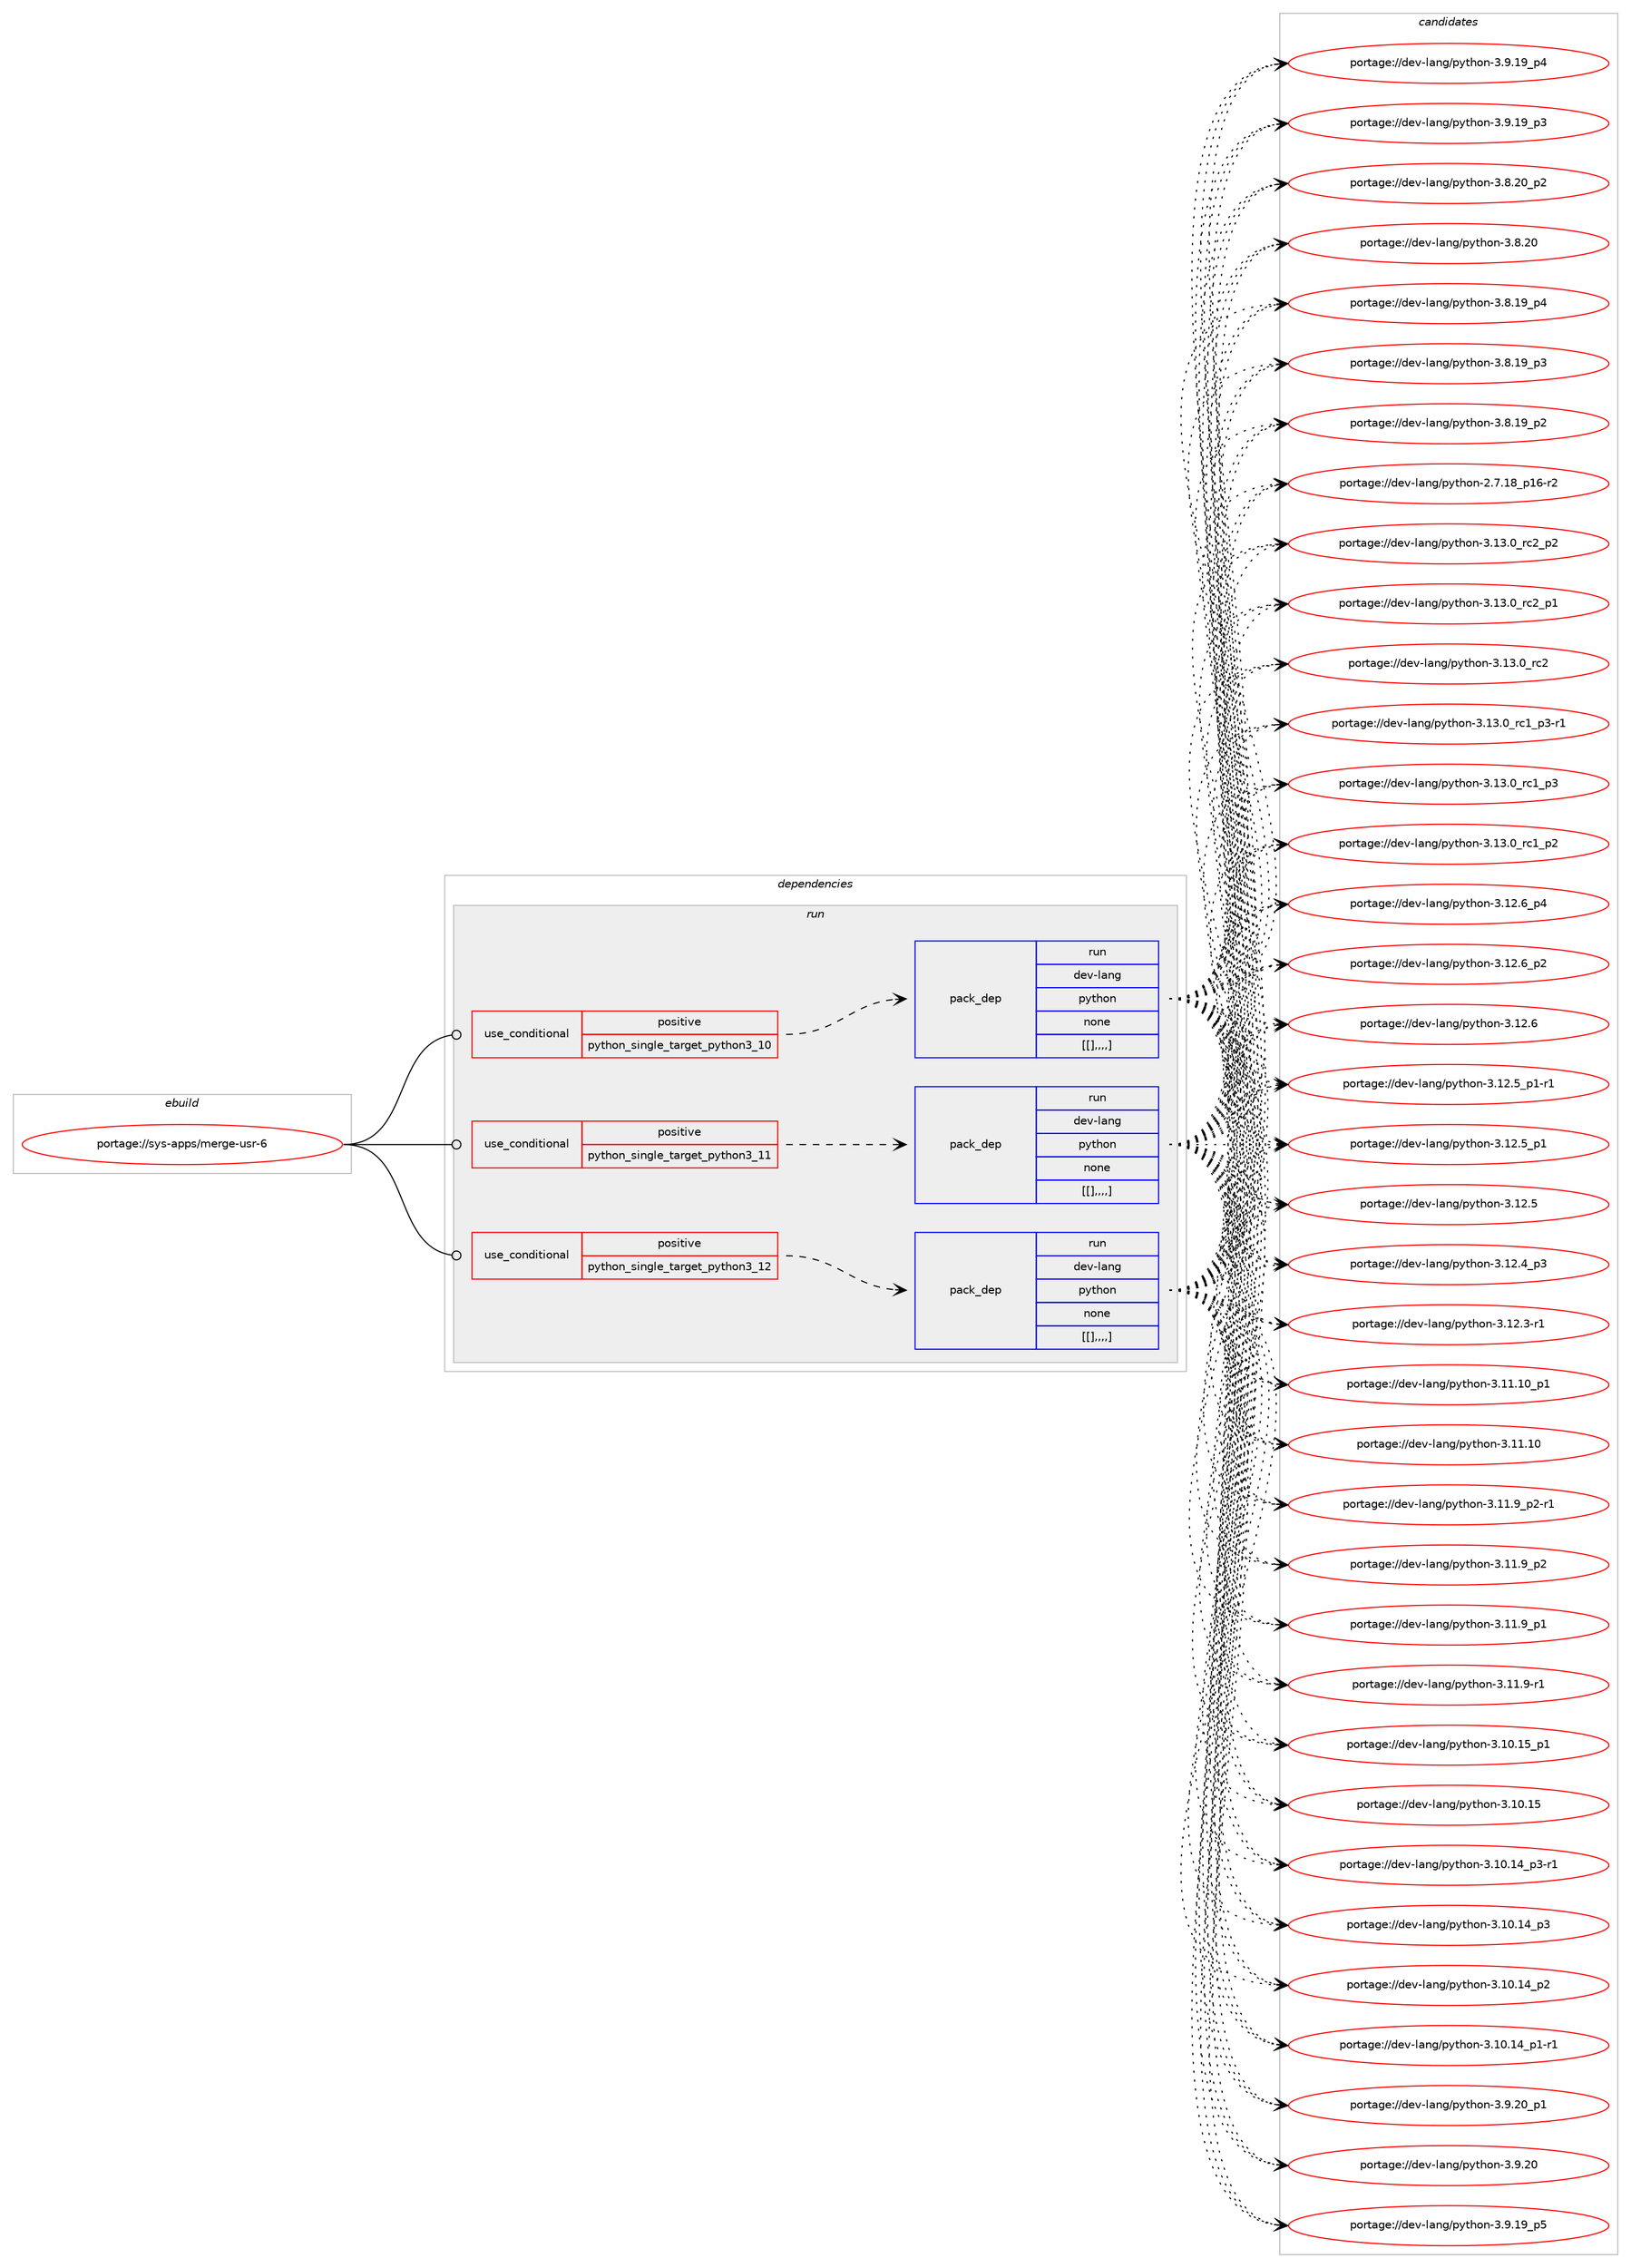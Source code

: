 digraph prolog {

# *************
# Graph options
# *************

newrank=true;
concentrate=true;
compound=true;
graph [rankdir=LR,fontname=Helvetica,fontsize=10,ranksep=1.5];#, ranksep=2.5, nodesep=0.2];
edge  [arrowhead=vee];
node  [fontname=Helvetica,fontsize=10];

# **********
# The ebuild
# **********

subgraph cluster_leftcol {
color=gray;
label=<<i>ebuild</i>>;
id [label="portage://sys-apps/merge-usr-6", color=red, width=4, href="../sys-apps/merge-usr-6.svg"];
}

# ****************
# The dependencies
# ****************

subgraph cluster_midcol {
color=gray;
label=<<i>dependencies</i>>;
subgraph cluster_compile {
fillcolor="#eeeeee";
style=filled;
label=<<i>compile</i>>;
}
subgraph cluster_compileandrun {
fillcolor="#eeeeee";
style=filled;
label=<<i>compile and run</i>>;
}
subgraph cluster_run {
fillcolor="#eeeeee";
style=filled;
label=<<i>run</i>>;
subgraph cond2768 {
dependency7837 [label=<<TABLE BORDER="0" CELLBORDER="1" CELLSPACING="0" CELLPADDING="4"><TR><TD ROWSPAN="3" CELLPADDING="10">use_conditional</TD></TR><TR><TD>positive</TD></TR><TR><TD>python_single_target_python3_10</TD></TR></TABLE>>, shape=none, color=red];
subgraph pack5045 {
dependency7838 [label=<<TABLE BORDER="0" CELLBORDER="1" CELLSPACING="0" CELLPADDING="4" WIDTH="220"><TR><TD ROWSPAN="6" CELLPADDING="30">pack_dep</TD></TR><TR><TD WIDTH="110">run</TD></TR><TR><TD>dev-lang</TD></TR><TR><TD>python</TD></TR><TR><TD>none</TD></TR><TR><TD>[[],,,,]</TD></TR></TABLE>>, shape=none, color=blue];
}
dependency7837:e -> dependency7838:w [weight=20,style="dashed",arrowhead="vee"];
}
id:e -> dependency7837:w [weight=20,style="solid",arrowhead="odot"];
subgraph cond2769 {
dependency7839 [label=<<TABLE BORDER="0" CELLBORDER="1" CELLSPACING="0" CELLPADDING="4"><TR><TD ROWSPAN="3" CELLPADDING="10">use_conditional</TD></TR><TR><TD>positive</TD></TR><TR><TD>python_single_target_python3_11</TD></TR></TABLE>>, shape=none, color=red];
subgraph pack5046 {
dependency7840 [label=<<TABLE BORDER="0" CELLBORDER="1" CELLSPACING="0" CELLPADDING="4" WIDTH="220"><TR><TD ROWSPAN="6" CELLPADDING="30">pack_dep</TD></TR><TR><TD WIDTH="110">run</TD></TR><TR><TD>dev-lang</TD></TR><TR><TD>python</TD></TR><TR><TD>none</TD></TR><TR><TD>[[],,,,]</TD></TR></TABLE>>, shape=none, color=blue];
}
dependency7839:e -> dependency7840:w [weight=20,style="dashed",arrowhead="vee"];
}
id:e -> dependency7839:w [weight=20,style="solid",arrowhead="odot"];
subgraph cond2770 {
dependency7841 [label=<<TABLE BORDER="0" CELLBORDER="1" CELLSPACING="0" CELLPADDING="4"><TR><TD ROWSPAN="3" CELLPADDING="10">use_conditional</TD></TR><TR><TD>positive</TD></TR><TR><TD>python_single_target_python3_12</TD></TR></TABLE>>, shape=none, color=red];
subgraph pack5047 {
dependency7842 [label=<<TABLE BORDER="0" CELLBORDER="1" CELLSPACING="0" CELLPADDING="4" WIDTH="220"><TR><TD ROWSPAN="6" CELLPADDING="30">pack_dep</TD></TR><TR><TD WIDTH="110">run</TD></TR><TR><TD>dev-lang</TD></TR><TR><TD>python</TD></TR><TR><TD>none</TD></TR><TR><TD>[[],,,,]</TD></TR></TABLE>>, shape=none, color=blue];
}
dependency7841:e -> dependency7842:w [weight=20,style="dashed",arrowhead="vee"];
}
id:e -> dependency7841:w [weight=20,style="solid",arrowhead="odot"];
}
}

# **************
# The candidates
# **************

subgraph cluster_choices {
rank=same;
color=gray;
label=<<i>candidates</i>>;

subgraph choice5045 {
color=black;
nodesep=1;
choice100101118451089711010347112121116104111110455146495146489511499509511250 [label="portage://dev-lang/python-3.13.0_rc2_p2", color=red, width=4,href="../dev-lang/python-3.13.0_rc2_p2.svg"];
choice100101118451089711010347112121116104111110455146495146489511499509511249 [label="portage://dev-lang/python-3.13.0_rc2_p1", color=red, width=4,href="../dev-lang/python-3.13.0_rc2_p1.svg"];
choice10010111845108971101034711212111610411111045514649514648951149950 [label="portage://dev-lang/python-3.13.0_rc2", color=red, width=4,href="../dev-lang/python-3.13.0_rc2.svg"];
choice1001011184510897110103471121211161041111104551464951464895114994995112514511449 [label="portage://dev-lang/python-3.13.0_rc1_p3-r1", color=red, width=4,href="../dev-lang/python-3.13.0_rc1_p3-r1.svg"];
choice100101118451089711010347112121116104111110455146495146489511499499511251 [label="portage://dev-lang/python-3.13.0_rc1_p3", color=red, width=4,href="../dev-lang/python-3.13.0_rc1_p3.svg"];
choice100101118451089711010347112121116104111110455146495146489511499499511250 [label="portage://dev-lang/python-3.13.0_rc1_p2", color=red, width=4,href="../dev-lang/python-3.13.0_rc1_p2.svg"];
choice100101118451089711010347112121116104111110455146495046549511252 [label="portage://dev-lang/python-3.12.6_p4", color=red, width=4,href="../dev-lang/python-3.12.6_p4.svg"];
choice100101118451089711010347112121116104111110455146495046549511250 [label="portage://dev-lang/python-3.12.6_p2", color=red, width=4,href="../dev-lang/python-3.12.6_p2.svg"];
choice10010111845108971101034711212111610411111045514649504654 [label="portage://dev-lang/python-3.12.6", color=red, width=4,href="../dev-lang/python-3.12.6.svg"];
choice1001011184510897110103471121211161041111104551464950465395112494511449 [label="portage://dev-lang/python-3.12.5_p1-r1", color=red, width=4,href="../dev-lang/python-3.12.5_p1-r1.svg"];
choice100101118451089711010347112121116104111110455146495046539511249 [label="portage://dev-lang/python-3.12.5_p1", color=red, width=4,href="../dev-lang/python-3.12.5_p1.svg"];
choice10010111845108971101034711212111610411111045514649504653 [label="portage://dev-lang/python-3.12.5", color=red, width=4,href="../dev-lang/python-3.12.5.svg"];
choice100101118451089711010347112121116104111110455146495046529511251 [label="portage://dev-lang/python-3.12.4_p3", color=red, width=4,href="../dev-lang/python-3.12.4_p3.svg"];
choice100101118451089711010347112121116104111110455146495046514511449 [label="portage://dev-lang/python-3.12.3-r1", color=red, width=4,href="../dev-lang/python-3.12.3-r1.svg"];
choice10010111845108971101034711212111610411111045514649494649489511249 [label="portage://dev-lang/python-3.11.10_p1", color=red, width=4,href="../dev-lang/python-3.11.10_p1.svg"];
choice1001011184510897110103471121211161041111104551464949464948 [label="portage://dev-lang/python-3.11.10", color=red, width=4,href="../dev-lang/python-3.11.10.svg"];
choice1001011184510897110103471121211161041111104551464949465795112504511449 [label="portage://dev-lang/python-3.11.9_p2-r1", color=red, width=4,href="../dev-lang/python-3.11.9_p2-r1.svg"];
choice100101118451089711010347112121116104111110455146494946579511250 [label="portage://dev-lang/python-3.11.9_p2", color=red, width=4,href="../dev-lang/python-3.11.9_p2.svg"];
choice100101118451089711010347112121116104111110455146494946579511249 [label="portage://dev-lang/python-3.11.9_p1", color=red, width=4,href="../dev-lang/python-3.11.9_p1.svg"];
choice100101118451089711010347112121116104111110455146494946574511449 [label="portage://dev-lang/python-3.11.9-r1", color=red, width=4,href="../dev-lang/python-3.11.9-r1.svg"];
choice10010111845108971101034711212111610411111045514649484649539511249 [label="portage://dev-lang/python-3.10.15_p1", color=red, width=4,href="../dev-lang/python-3.10.15_p1.svg"];
choice1001011184510897110103471121211161041111104551464948464953 [label="portage://dev-lang/python-3.10.15", color=red, width=4,href="../dev-lang/python-3.10.15.svg"];
choice100101118451089711010347112121116104111110455146494846495295112514511449 [label="portage://dev-lang/python-3.10.14_p3-r1", color=red, width=4,href="../dev-lang/python-3.10.14_p3-r1.svg"];
choice10010111845108971101034711212111610411111045514649484649529511251 [label="portage://dev-lang/python-3.10.14_p3", color=red, width=4,href="../dev-lang/python-3.10.14_p3.svg"];
choice10010111845108971101034711212111610411111045514649484649529511250 [label="portage://dev-lang/python-3.10.14_p2", color=red, width=4,href="../dev-lang/python-3.10.14_p2.svg"];
choice100101118451089711010347112121116104111110455146494846495295112494511449 [label="portage://dev-lang/python-3.10.14_p1-r1", color=red, width=4,href="../dev-lang/python-3.10.14_p1-r1.svg"];
choice100101118451089711010347112121116104111110455146574650489511249 [label="portage://dev-lang/python-3.9.20_p1", color=red, width=4,href="../dev-lang/python-3.9.20_p1.svg"];
choice10010111845108971101034711212111610411111045514657465048 [label="portage://dev-lang/python-3.9.20", color=red, width=4,href="../dev-lang/python-3.9.20.svg"];
choice100101118451089711010347112121116104111110455146574649579511253 [label="portage://dev-lang/python-3.9.19_p5", color=red, width=4,href="../dev-lang/python-3.9.19_p5.svg"];
choice100101118451089711010347112121116104111110455146574649579511252 [label="portage://dev-lang/python-3.9.19_p4", color=red, width=4,href="../dev-lang/python-3.9.19_p4.svg"];
choice100101118451089711010347112121116104111110455146574649579511251 [label="portage://dev-lang/python-3.9.19_p3", color=red, width=4,href="../dev-lang/python-3.9.19_p3.svg"];
choice100101118451089711010347112121116104111110455146564650489511250 [label="portage://dev-lang/python-3.8.20_p2", color=red, width=4,href="../dev-lang/python-3.8.20_p2.svg"];
choice10010111845108971101034711212111610411111045514656465048 [label="portage://dev-lang/python-3.8.20", color=red, width=4,href="../dev-lang/python-3.8.20.svg"];
choice100101118451089711010347112121116104111110455146564649579511252 [label="portage://dev-lang/python-3.8.19_p4", color=red, width=4,href="../dev-lang/python-3.8.19_p4.svg"];
choice100101118451089711010347112121116104111110455146564649579511251 [label="portage://dev-lang/python-3.8.19_p3", color=red, width=4,href="../dev-lang/python-3.8.19_p3.svg"];
choice100101118451089711010347112121116104111110455146564649579511250 [label="portage://dev-lang/python-3.8.19_p2", color=red, width=4,href="../dev-lang/python-3.8.19_p2.svg"];
choice100101118451089711010347112121116104111110455046554649569511249544511450 [label="portage://dev-lang/python-2.7.18_p16-r2", color=red, width=4,href="../dev-lang/python-2.7.18_p16-r2.svg"];
dependency7838:e -> choice100101118451089711010347112121116104111110455146495146489511499509511250:w [style=dotted,weight="100"];
dependency7838:e -> choice100101118451089711010347112121116104111110455146495146489511499509511249:w [style=dotted,weight="100"];
dependency7838:e -> choice10010111845108971101034711212111610411111045514649514648951149950:w [style=dotted,weight="100"];
dependency7838:e -> choice1001011184510897110103471121211161041111104551464951464895114994995112514511449:w [style=dotted,weight="100"];
dependency7838:e -> choice100101118451089711010347112121116104111110455146495146489511499499511251:w [style=dotted,weight="100"];
dependency7838:e -> choice100101118451089711010347112121116104111110455146495146489511499499511250:w [style=dotted,weight="100"];
dependency7838:e -> choice100101118451089711010347112121116104111110455146495046549511252:w [style=dotted,weight="100"];
dependency7838:e -> choice100101118451089711010347112121116104111110455146495046549511250:w [style=dotted,weight="100"];
dependency7838:e -> choice10010111845108971101034711212111610411111045514649504654:w [style=dotted,weight="100"];
dependency7838:e -> choice1001011184510897110103471121211161041111104551464950465395112494511449:w [style=dotted,weight="100"];
dependency7838:e -> choice100101118451089711010347112121116104111110455146495046539511249:w [style=dotted,weight="100"];
dependency7838:e -> choice10010111845108971101034711212111610411111045514649504653:w [style=dotted,weight="100"];
dependency7838:e -> choice100101118451089711010347112121116104111110455146495046529511251:w [style=dotted,weight="100"];
dependency7838:e -> choice100101118451089711010347112121116104111110455146495046514511449:w [style=dotted,weight="100"];
dependency7838:e -> choice10010111845108971101034711212111610411111045514649494649489511249:w [style=dotted,weight="100"];
dependency7838:e -> choice1001011184510897110103471121211161041111104551464949464948:w [style=dotted,weight="100"];
dependency7838:e -> choice1001011184510897110103471121211161041111104551464949465795112504511449:w [style=dotted,weight="100"];
dependency7838:e -> choice100101118451089711010347112121116104111110455146494946579511250:w [style=dotted,weight="100"];
dependency7838:e -> choice100101118451089711010347112121116104111110455146494946579511249:w [style=dotted,weight="100"];
dependency7838:e -> choice100101118451089711010347112121116104111110455146494946574511449:w [style=dotted,weight="100"];
dependency7838:e -> choice10010111845108971101034711212111610411111045514649484649539511249:w [style=dotted,weight="100"];
dependency7838:e -> choice1001011184510897110103471121211161041111104551464948464953:w [style=dotted,weight="100"];
dependency7838:e -> choice100101118451089711010347112121116104111110455146494846495295112514511449:w [style=dotted,weight="100"];
dependency7838:e -> choice10010111845108971101034711212111610411111045514649484649529511251:w [style=dotted,weight="100"];
dependency7838:e -> choice10010111845108971101034711212111610411111045514649484649529511250:w [style=dotted,weight="100"];
dependency7838:e -> choice100101118451089711010347112121116104111110455146494846495295112494511449:w [style=dotted,weight="100"];
dependency7838:e -> choice100101118451089711010347112121116104111110455146574650489511249:w [style=dotted,weight="100"];
dependency7838:e -> choice10010111845108971101034711212111610411111045514657465048:w [style=dotted,weight="100"];
dependency7838:e -> choice100101118451089711010347112121116104111110455146574649579511253:w [style=dotted,weight="100"];
dependency7838:e -> choice100101118451089711010347112121116104111110455146574649579511252:w [style=dotted,weight="100"];
dependency7838:e -> choice100101118451089711010347112121116104111110455146574649579511251:w [style=dotted,weight="100"];
dependency7838:e -> choice100101118451089711010347112121116104111110455146564650489511250:w [style=dotted,weight="100"];
dependency7838:e -> choice10010111845108971101034711212111610411111045514656465048:w [style=dotted,weight="100"];
dependency7838:e -> choice100101118451089711010347112121116104111110455146564649579511252:w [style=dotted,weight="100"];
dependency7838:e -> choice100101118451089711010347112121116104111110455146564649579511251:w [style=dotted,weight="100"];
dependency7838:e -> choice100101118451089711010347112121116104111110455146564649579511250:w [style=dotted,weight="100"];
dependency7838:e -> choice100101118451089711010347112121116104111110455046554649569511249544511450:w [style=dotted,weight="100"];
}
subgraph choice5046 {
color=black;
nodesep=1;
choice100101118451089711010347112121116104111110455146495146489511499509511250 [label="portage://dev-lang/python-3.13.0_rc2_p2", color=red, width=4,href="../dev-lang/python-3.13.0_rc2_p2.svg"];
choice100101118451089711010347112121116104111110455146495146489511499509511249 [label="portage://dev-lang/python-3.13.0_rc2_p1", color=red, width=4,href="../dev-lang/python-3.13.0_rc2_p1.svg"];
choice10010111845108971101034711212111610411111045514649514648951149950 [label="portage://dev-lang/python-3.13.0_rc2", color=red, width=4,href="../dev-lang/python-3.13.0_rc2.svg"];
choice1001011184510897110103471121211161041111104551464951464895114994995112514511449 [label="portage://dev-lang/python-3.13.0_rc1_p3-r1", color=red, width=4,href="../dev-lang/python-3.13.0_rc1_p3-r1.svg"];
choice100101118451089711010347112121116104111110455146495146489511499499511251 [label="portage://dev-lang/python-3.13.0_rc1_p3", color=red, width=4,href="../dev-lang/python-3.13.0_rc1_p3.svg"];
choice100101118451089711010347112121116104111110455146495146489511499499511250 [label="portage://dev-lang/python-3.13.0_rc1_p2", color=red, width=4,href="../dev-lang/python-3.13.0_rc1_p2.svg"];
choice100101118451089711010347112121116104111110455146495046549511252 [label="portage://dev-lang/python-3.12.6_p4", color=red, width=4,href="../dev-lang/python-3.12.6_p4.svg"];
choice100101118451089711010347112121116104111110455146495046549511250 [label="portage://dev-lang/python-3.12.6_p2", color=red, width=4,href="../dev-lang/python-3.12.6_p2.svg"];
choice10010111845108971101034711212111610411111045514649504654 [label="portage://dev-lang/python-3.12.6", color=red, width=4,href="../dev-lang/python-3.12.6.svg"];
choice1001011184510897110103471121211161041111104551464950465395112494511449 [label="portage://dev-lang/python-3.12.5_p1-r1", color=red, width=4,href="../dev-lang/python-3.12.5_p1-r1.svg"];
choice100101118451089711010347112121116104111110455146495046539511249 [label="portage://dev-lang/python-3.12.5_p1", color=red, width=4,href="../dev-lang/python-3.12.5_p1.svg"];
choice10010111845108971101034711212111610411111045514649504653 [label="portage://dev-lang/python-3.12.5", color=red, width=4,href="../dev-lang/python-3.12.5.svg"];
choice100101118451089711010347112121116104111110455146495046529511251 [label="portage://dev-lang/python-3.12.4_p3", color=red, width=4,href="../dev-lang/python-3.12.4_p3.svg"];
choice100101118451089711010347112121116104111110455146495046514511449 [label="portage://dev-lang/python-3.12.3-r1", color=red, width=4,href="../dev-lang/python-3.12.3-r1.svg"];
choice10010111845108971101034711212111610411111045514649494649489511249 [label="portage://dev-lang/python-3.11.10_p1", color=red, width=4,href="../dev-lang/python-3.11.10_p1.svg"];
choice1001011184510897110103471121211161041111104551464949464948 [label="portage://dev-lang/python-3.11.10", color=red, width=4,href="../dev-lang/python-3.11.10.svg"];
choice1001011184510897110103471121211161041111104551464949465795112504511449 [label="portage://dev-lang/python-3.11.9_p2-r1", color=red, width=4,href="../dev-lang/python-3.11.9_p2-r1.svg"];
choice100101118451089711010347112121116104111110455146494946579511250 [label="portage://dev-lang/python-3.11.9_p2", color=red, width=4,href="../dev-lang/python-3.11.9_p2.svg"];
choice100101118451089711010347112121116104111110455146494946579511249 [label="portage://dev-lang/python-3.11.9_p1", color=red, width=4,href="../dev-lang/python-3.11.9_p1.svg"];
choice100101118451089711010347112121116104111110455146494946574511449 [label="portage://dev-lang/python-3.11.9-r1", color=red, width=4,href="../dev-lang/python-3.11.9-r1.svg"];
choice10010111845108971101034711212111610411111045514649484649539511249 [label="portage://dev-lang/python-3.10.15_p1", color=red, width=4,href="../dev-lang/python-3.10.15_p1.svg"];
choice1001011184510897110103471121211161041111104551464948464953 [label="portage://dev-lang/python-3.10.15", color=red, width=4,href="../dev-lang/python-3.10.15.svg"];
choice100101118451089711010347112121116104111110455146494846495295112514511449 [label="portage://dev-lang/python-3.10.14_p3-r1", color=red, width=4,href="../dev-lang/python-3.10.14_p3-r1.svg"];
choice10010111845108971101034711212111610411111045514649484649529511251 [label="portage://dev-lang/python-3.10.14_p3", color=red, width=4,href="../dev-lang/python-3.10.14_p3.svg"];
choice10010111845108971101034711212111610411111045514649484649529511250 [label="portage://dev-lang/python-3.10.14_p2", color=red, width=4,href="../dev-lang/python-3.10.14_p2.svg"];
choice100101118451089711010347112121116104111110455146494846495295112494511449 [label="portage://dev-lang/python-3.10.14_p1-r1", color=red, width=4,href="../dev-lang/python-3.10.14_p1-r1.svg"];
choice100101118451089711010347112121116104111110455146574650489511249 [label="portage://dev-lang/python-3.9.20_p1", color=red, width=4,href="../dev-lang/python-3.9.20_p1.svg"];
choice10010111845108971101034711212111610411111045514657465048 [label="portage://dev-lang/python-3.9.20", color=red, width=4,href="../dev-lang/python-3.9.20.svg"];
choice100101118451089711010347112121116104111110455146574649579511253 [label="portage://dev-lang/python-3.9.19_p5", color=red, width=4,href="../dev-lang/python-3.9.19_p5.svg"];
choice100101118451089711010347112121116104111110455146574649579511252 [label="portage://dev-lang/python-3.9.19_p4", color=red, width=4,href="../dev-lang/python-3.9.19_p4.svg"];
choice100101118451089711010347112121116104111110455146574649579511251 [label="portage://dev-lang/python-3.9.19_p3", color=red, width=4,href="../dev-lang/python-3.9.19_p3.svg"];
choice100101118451089711010347112121116104111110455146564650489511250 [label="portage://dev-lang/python-3.8.20_p2", color=red, width=4,href="../dev-lang/python-3.8.20_p2.svg"];
choice10010111845108971101034711212111610411111045514656465048 [label="portage://dev-lang/python-3.8.20", color=red, width=4,href="../dev-lang/python-3.8.20.svg"];
choice100101118451089711010347112121116104111110455146564649579511252 [label="portage://dev-lang/python-3.8.19_p4", color=red, width=4,href="../dev-lang/python-3.8.19_p4.svg"];
choice100101118451089711010347112121116104111110455146564649579511251 [label="portage://dev-lang/python-3.8.19_p3", color=red, width=4,href="../dev-lang/python-3.8.19_p3.svg"];
choice100101118451089711010347112121116104111110455146564649579511250 [label="portage://dev-lang/python-3.8.19_p2", color=red, width=4,href="../dev-lang/python-3.8.19_p2.svg"];
choice100101118451089711010347112121116104111110455046554649569511249544511450 [label="portage://dev-lang/python-2.7.18_p16-r2", color=red, width=4,href="../dev-lang/python-2.7.18_p16-r2.svg"];
dependency7840:e -> choice100101118451089711010347112121116104111110455146495146489511499509511250:w [style=dotted,weight="100"];
dependency7840:e -> choice100101118451089711010347112121116104111110455146495146489511499509511249:w [style=dotted,weight="100"];
dependency7840:e -> choice10010111845108971101034711212111610411111045514649514648951149950:w [style=dotted,weight="100"];
dependency7840:e -> choice1001011184510897110103471121211161041111104551464951464895114994995112514511449:w [style=dotted,weight="100"];
dependency7840:e -> choice100101118451089711010347112121116104111110455146495146489511499499511251:w [style=dotted,weight="100"];
dependency7840:e -> choice100101118451089711010347112121116104111110455146495146489511499499511250:w [style=dotted,weight="100"];
dependency7840:e -> choice100101118451089711010347112121116104111110455146495046549511252:w [style=dotted,weight="100"];
dependency7840:e -> choice100101118451089711010347112121116104111110455146495046549511250:w [style=dotted,weight="100"];
dependency7840:e -> choice10010111845108971101034711212111610411111045514649504654:w [style=dotted,weight="100"];
dependency7840:e -> choice1001011184510897110103471121211161041111104551464950465395112494511449:w [style=dotted,weight="100"];
dependency7840:e -> choice100101118451089711010347112121116104111110455146495046539511249:w [style=dotted,weight="100"];
dependency7840:e -> choice10010111845108971101034711212111610411111045514649504653:w [style=dotted,weight="100"];
dependency7840:e -> choice100101118451089711010347112121116104111110455146495046529511251:w [style=dotted,weight="100"];
dependency7840:e -> choice100101118451089711010347112121116104111110455146495046514511449:w [style=dotted,weight="100"];
dependency7840:e -> choice10010111845108971101034711212111610411111045514649494649489511249:w [style=dotted,weight="100"];
dependency7840:e -> choice1001011184510897110103471121211161041111104551464949464948:w [style=dotted,weight="100"];
dependency7840:e -> choice1001011184510897110103471121211161041111104551464949465795112504511449:w [style=dotted,weight="100"];
dependency7840:e -> choice100101118451089711010347112121116104111110455146494946579511250:w [style=dotted,weight="100"];
dependency7840:e -> choice100101118451089711010347112121116104111110455146494946579511249:w [style=dotted,weight="100"];
dependency7840:e -> choice100101118451089711010347112121116104111110455146494946574511449:w [style=dotted,weight="100"];
dependency7840:e -> choice10010111845108971101034711212111610411111045514649484649539511249:w [style=dotted,weight="100"];
dependency7840:e -> choice1001011184510897110103471121211161041111104551464948464953:w [style=dotted,weight="100"];
dependency7840:e -> choice100101118451089711010347112121116104111110455146494846495295112514511449:w [style=dotted,weight="100"];
dependency7840:e -> choice10010111845108971101034711212111610411111045514649484649529511251:w [style=dotted,weight="100"];
dependency7840:e -> choice10010111845108971101034711212111610411111045514649484649529511250:w [style=dotted,weight="100"];
dependency7840:e -> choice100101118451089711010347112121116104111110455146494846495295112494511449:w [style=dotted,weight="100"];
dependency7840:e -> choice100101118451089711010347112121116104111110455146574650489511249:w [style=dotted,weight="100"];
dependency7840:e -> choice10010111845108971101034711212111610411111045514657465048:w [style=dotted,weight="100"];
dependency7840:e -> choice100101118451089711010347112121116104111110455146574649579511253:w [style=dotted,weight="100"];
dependency7840:e -> choice100101118451089711010347112121116104111110455146574649579511252:w [style=dotted,weight="100"];
dependency7840:e -> choice100101118451089711010347112121116104111110455146574649579511251:w [style=dotted,weight="100"];
dependency7840:e -> choice100101118451089711010347112121116104111110455146564650489511250:w [style=dotted,weight="100"];
dependency7840:e -> choice10010111845108971101034711212111610411111045514656465048:w [style=dotted,weight="100"];
dependency7840:e -> choice100101118451089711010347112121116104111110455146564649579511252:w [style=dotted,weight="100"];
dependency7840:e -> choice100101118451089711010347112121116104111110455146564649579511251:w [style=dotted,weight="100"];
dependency7840:e -> choice100101118451089711010347112121116104111110455146564649579511250:w [style=dotted,weight="100"];
dependency7840:e -> choice100101118451089711010347112121116104111110455046554649569511249544511450:w [style=dotted,weight="100"];
}
subgraph choice5047 {
color=black;
nodesep=1;
choice100101118451089711010347112121116104111110455146495146489511499509511250 [label="portage://dev-lang/python-3.13.0_rc2_p2", color=red, width=4,href="../dev-lang/python-3.13.0_rc2_p2.svg"];
choice100101118451089711010347112121116104111110455146495146489511499509511249 [label="portage://dev-lang/python-3.13.0_rc2_p1", color=red, width=4,href="../dev-lang/python-3.13.0_rc2_p1.svg"];
choice10010111845108971101034711212111610411111045514649514648951149950 [label="portage://dev-lang/python-3.13.0_rc2", color=red, width=4,href="../dev-lang/python-3.13.0_rc2.svg"];
choice1001011184510897110103471121211161041111104551464951464895114994995112514511449 [label="portage://dev-lang/python-3.13.0_rc1_p3-r1", color=red, width=4,href="../dev-lang/python-3.13.0_rc1_p3-r1.svg"];
choice100101118451089711010347112121116104111110455146495146489511499499511251 [label="portage://dev-lang/python-3.13.0_rc1_p3", color=red, width=4,href="../dev-lang/python-3.13.0_rc1_p3.svg"];
choice100101118451089711010347112121116104111110455146495146489511499499511250 [label="portage://dev-lang/python-3.13.0_rc1_p2", color=red, width=4,href="../dev-lang/python-3.13.0_rc1_p2.svg"];
choice100101118451089711010347112121116104111110455146495046549511252 [label="portage://dev-lang/python-3.12.6_p4", color=red, width=4,href="../dev-lang/python-3.12.6_p4.svg"];
choice100101118451089711010347112121116104111110455146495046549511250 [label="portage://dev-lang/python-3.12.6_p2", color=red, width=4,href="../dev-lang/python-3.12.6_p2.svg"];
choice10010111845108971101034711212111610411111045514649504654 [label="portage://dev-lang/python-3.12.6", color=red, width=4,href="../dev-lang/python-3.12.6.svg"];
choice1001011184510897110103471121211161041111104551464950465395112494511449 [label="portage://dev-lang/python-3.12.5_p1-r1", color=red, width=4,href="../dev-lang/python-3.12.5_p1-r1.svg"];
choice100101118451089711010347112121116104111110455146495046539511249 [label="portage://dev-lang/python-3.12.5_p1", color=red, width=4,href="../dev-lang/python-3.12.5_p1.svg"];
choice10010111845108971101034711212111610411111045514649504653 [label="portage://dev-lang/python-3.12.5", color=red, width=4,href="../dev-lang/python-3.12.5.svg"];
choice100101118451089711010347112121116104111110455146495046529511251 [label="portage://dev-lang/python-3.12.4_p3", color=red, width=4,href="../dev-lang/python-3.12.4_p3.svg"];
choice100101118451089711010347112121116104111110455146495046514511449 [label="portage://dev-lang/python-3.12.3-r1", color=red, width=4,href="../dev-lang/python-3.12.3-r1.svg"];
choice10010111845108971101034711212111610411111045514649494649489511249 [label="portage://dev-lang/python-3.11.10_p1", color=red, width=4,href="../dev-lang/python-3.11.10_p1.svg"];
choice1001011184510897110103471121211161041111104551464949464948 [label="portage://dev-lang/python-3.11.10", color=red, width=4,href="../dev-lang/python-3.11.10.svg"];
choice1001011184510897110103471121211161041111104551464949465795112504511449 [label="portage://dev-lang/python-3.11.9_p2-r1", color=red, width=4,href="../dev-lang/python-3.11.9_p2-r1.svg"];
choice100101118451089711010347112121116104111110455146494946579511250 [label="portage://dev-lang/python-3.11.9_p2", color=red, width=4,href="../dev-lang/python-3.11.9_p2.svg"];
choice100101118451089711010347112121116104111110455146494946579511249 [label="portage://dev-lang/python-3.11.9_p1", color=red, width=4,href="../dev-lang/python-3.11.9_p1.svg"];
choice100101118451089711010347112121116104111110455146494946574511449 [label="portage://dev-lang/python-3.11.9-r1", color=red, width=4,href="../dev-lang/python-3.11.9-r1.svg"];
choice10010111845108971101034711212111610411111045514649484649539511249 [label="portage://dev-lang/python-3.10.15_p1", color=red, width=4,href="../dev-lang/python-3.10.15_p1.svg"];
choice1001011184510897110103471121211161041111104551464948464953 [label="portage://dev-lang/python-3.10.15", color=red, width=4,href="../dev-lang/python-3.10.15.svg"];
choice100101118451089711010347112121116104111110455146494846495295112514511449 [label="portage://dev-lang/python-3.10.14_p3-r1", color=red, width=4,href="../dev-lang/python-3.10.14_p3-r1.svg"];
choice10010111845108971101034711212111610411111045514649484649529511251 [label="portage://dev-lang/python-3.10.14_p3", color=red, width=4,href="../dev-lang/python-3.10.14_p3.svg"];
choice10010111845108971101034711212111610411111045514649484649529511250 [label="portage://dev-lang/python-3.10.14_p2", color=red, width=4,href="../dev-lang/python-3.10.14_p2.svg"];
choice100101118451089711010347112121116104111110455146494846495295112494511449 [label="portage://dev-lang/python-3.10.14_p1-r1", color=red, width=4,href="../dev-lang/python-3.10.14_p1-r1.svg"];
choice100101118451089711010347112121116104111110455146574650489511249 [label="portage://dev-lang/python-3.9.20_p1", color=red, width=4,href="../dev-lang/python-3.9.20_p1.svg"];
choice10010111845108971101034711212111610411111045514657465048 [label="portage://dev-lang/python-3.9.20", color=red, width=4,href="../dev-lang/python-3.9.20.svg"];
choice100101118451089711010347112121116104111110455146574649579511253 [label="portage://dev-lang/python-3.9.19_p5", color=red, width=4,href="../dev-lang/python-3.9.19_p5.svg"];
choice100101118451089711010347112121116104111110455146574649579511252 [label="portage://dev-lang/python-3.9.19_p4", color=red, width=4,href="../dev-lang/python-3.9.19_p4.svg"];
choice100101118451089711010347112121116104111110455146574649579511251 [label="portage://dev-lang/python-3.9.19_p3", color=red, width=4,href="../dev-lang/python-3.9.19_p3.svg"];
choice100101118451089711010347112121116104111110455146564650489511250 [label="portage://dev-lang/python-3.8.20_p2", color=red, width=4,href="../dev-lang/python-3.8.20_p2.svg"];
choice10010111845108971101034711212111610411111045514656465048 [label="portage://dev-lang/python-3.8.20", color=red, width=4,href="../dev-lang/python-3.8.20.svg"];
choice100101118451089711010347112121116104111110455146564649579511252 [label="portage://dev-lang/python-3.8.19_p4", color=red, width=4,href="../dev-lang/python-3.8.19_p4.svg"];
choice100101118451089711010347112121116104111110455146564649579511251 [label="portage://dev-lang/python-3.8.19_p3", color=red, width=4,href="../dev-lang/python-3.8.19_p3.svg"];
choice100101118451089711010347112121116104111110455146564649579511250 [label="portage://dev-lang/python-3.8.19_p2", color=red, width=4,href="../dev-lang/python-3.8.19_p2.svg"];
choice100101118451089711010347112121116104111110455046554649569511249544511450 [label="portage://dev-lang/python-2.7.18_p16-r2", color=red, width=4,href="../dev-lang/python-2.7.18_p16-r2.svg"];
dependency7842:e -> choice100101118451089711010347112121116104111110455146495146489511499509511250:w [style=dotted,weight="100"];
dependency7842:e -> choice100101118451089711010347112121116104111110455146495146489511499509511249:w [style=dotted,weight="100"];
dependency7842:e -> choice10010111845108971101034711212111610411111045514649514648951149950:w [style=dotted,weight="100"];
dependency7842:e -> choice1001011184510897110103471121211161041111104551464951464895114994995112514511449:w [style=dotted,weight="100"];
dependency7842:e -> choice100101118451089711010347112121116104111110455146495146489511499499511251:w [style=dotted,weight="100"];
dependency7842:e -> choice100101118451089711010347112121116104111110455146495146489511499499511250:w [style=dotted,weight="100"];
dependency7842:e -> choice100101118451089711010347112121116104111110455146495046549511252:w [style=dotted,weight="100"];
dependency7842:e -> choice100101118451089711010347112121116104111110455146495046549511250:w [style=dotted,weight="100"];
dependency7842:e -> choice10010111845108971101034711212111610411111045514649504654:w [style=dotted,weight="100"];
dependency7842:e -> choice1001011184510897110103471121211161041111104551464950465395112494511449:w [style=dotted,weight="100"];
dependency7842:e -> choice100101118451089711010347112121116104111110455146495046539511249:w [style=dotted,weight="100"];
dependency7842:e -> choice10010111845108971101034711212111610411111045514649504653:w [style=dotted,weight="100"];
dependency7842:e -> choice100101118451089711010347112121116104111110455146495046529511251:w [style=dotted,weight="100"];
dependency7842:e -> choice100101118451089711010347112121116104111110455146495046514511449:w [style=dotted,weight="100"];
dependency7842:e -> choice10010111845108971101034711212111610411111045514649494649489511249:w [style=dotted,weight="100"];
dependency7842:e -> choice1001011184510897110103471121211161041111104551464949464948:w [style=dotted,weight="100"];
dependency7842:e -> choice1001011184510897110103471121211161041111104551464949465795112504511449:w [style=dotted,weight="100"];
dependency7842:e -> choice100101118451089711010347112121116104111110455146494946579511250:w [style=dotted,weight="100"];
dependency7842:e -> choice100101118451089711010347112121116104111110455146494946579511249:w [style=dotted,weight="100"];
dependency7842:e -> choice100101118451089711010347112121116104111110455146494946574511449:w [style=dotted,weight="100"];
dependency7842:e -> choice10010111845108971101034711212111610411111045514649484649539511249:w [style=dotted,weight="100"];
dependency7842:e -> choice1001011184510897110103471121211161041111104551464948464953:w [style=dotted,weight="100"];
dependency7842:e -> choice100101118451089711010347112121116104111110455146494846495295112514511449:w [style=dotted,weight="100"];
dependency7842:e -> choice10010111845108971101034711212111610411111045514649484649529511251:w [style=dotted,weight="100"];
dependency7842:e -> choice10010111845108971101034711212111610411111045514649484649529511250:w [style=dotted,weight="100"];
dependency7842:e -> choice100101118451089711010347112121116104111110455146494846495295112494511449:w [style=dotted,weight="100"];
dependency7842:e -> choice100101118451089711010347112121116104111110455146574650489511249:w [style=dotted,weight="100"];
dependency7842:e -> choice10010111845108971101034711212111610411111045514657465048:w [style=dotted,weight="100"];
dependency7842:e -> choice100101118451089711010347112121116104111110455146574649579511253:w [style=dotted,weight="100"];
dependency7842:e -> choice100101118451089711010347112121116104111110455146574649579511252:w [style=dotted,weight="100"];
dependency7842:e -> choice100101118451089711010347112121116104111110455146574649579511251:w [style=dotted,weight="100"];
dependency7842:e -> choice100101118451089711010347112121116104111110455146564650489511250:w [style=dotted,weight="100"];
dependency7842:e -> choice10010111845108971101034711212111610411111045514656465048:w [style=dotted,weight="100"];
dependency7842:e -> choice100101118451089711010347112121116104111110455146564649579511252:w [style=dotted,weight="100"];
dependency7842:e -> choice100101118451089711010347112121116104111110455146564649579511251:w [style=dotted,weight="100"];
dependency7842:e -> choice100101118451089711010347112121116104111110455146564649579511250:w [style=dotted,weight="100"];
dependency7842:e -> choice100101118451089711010347112121116104111110455046554649569511249544511450:w [style=dotted,weight="100"];
}
}

}
